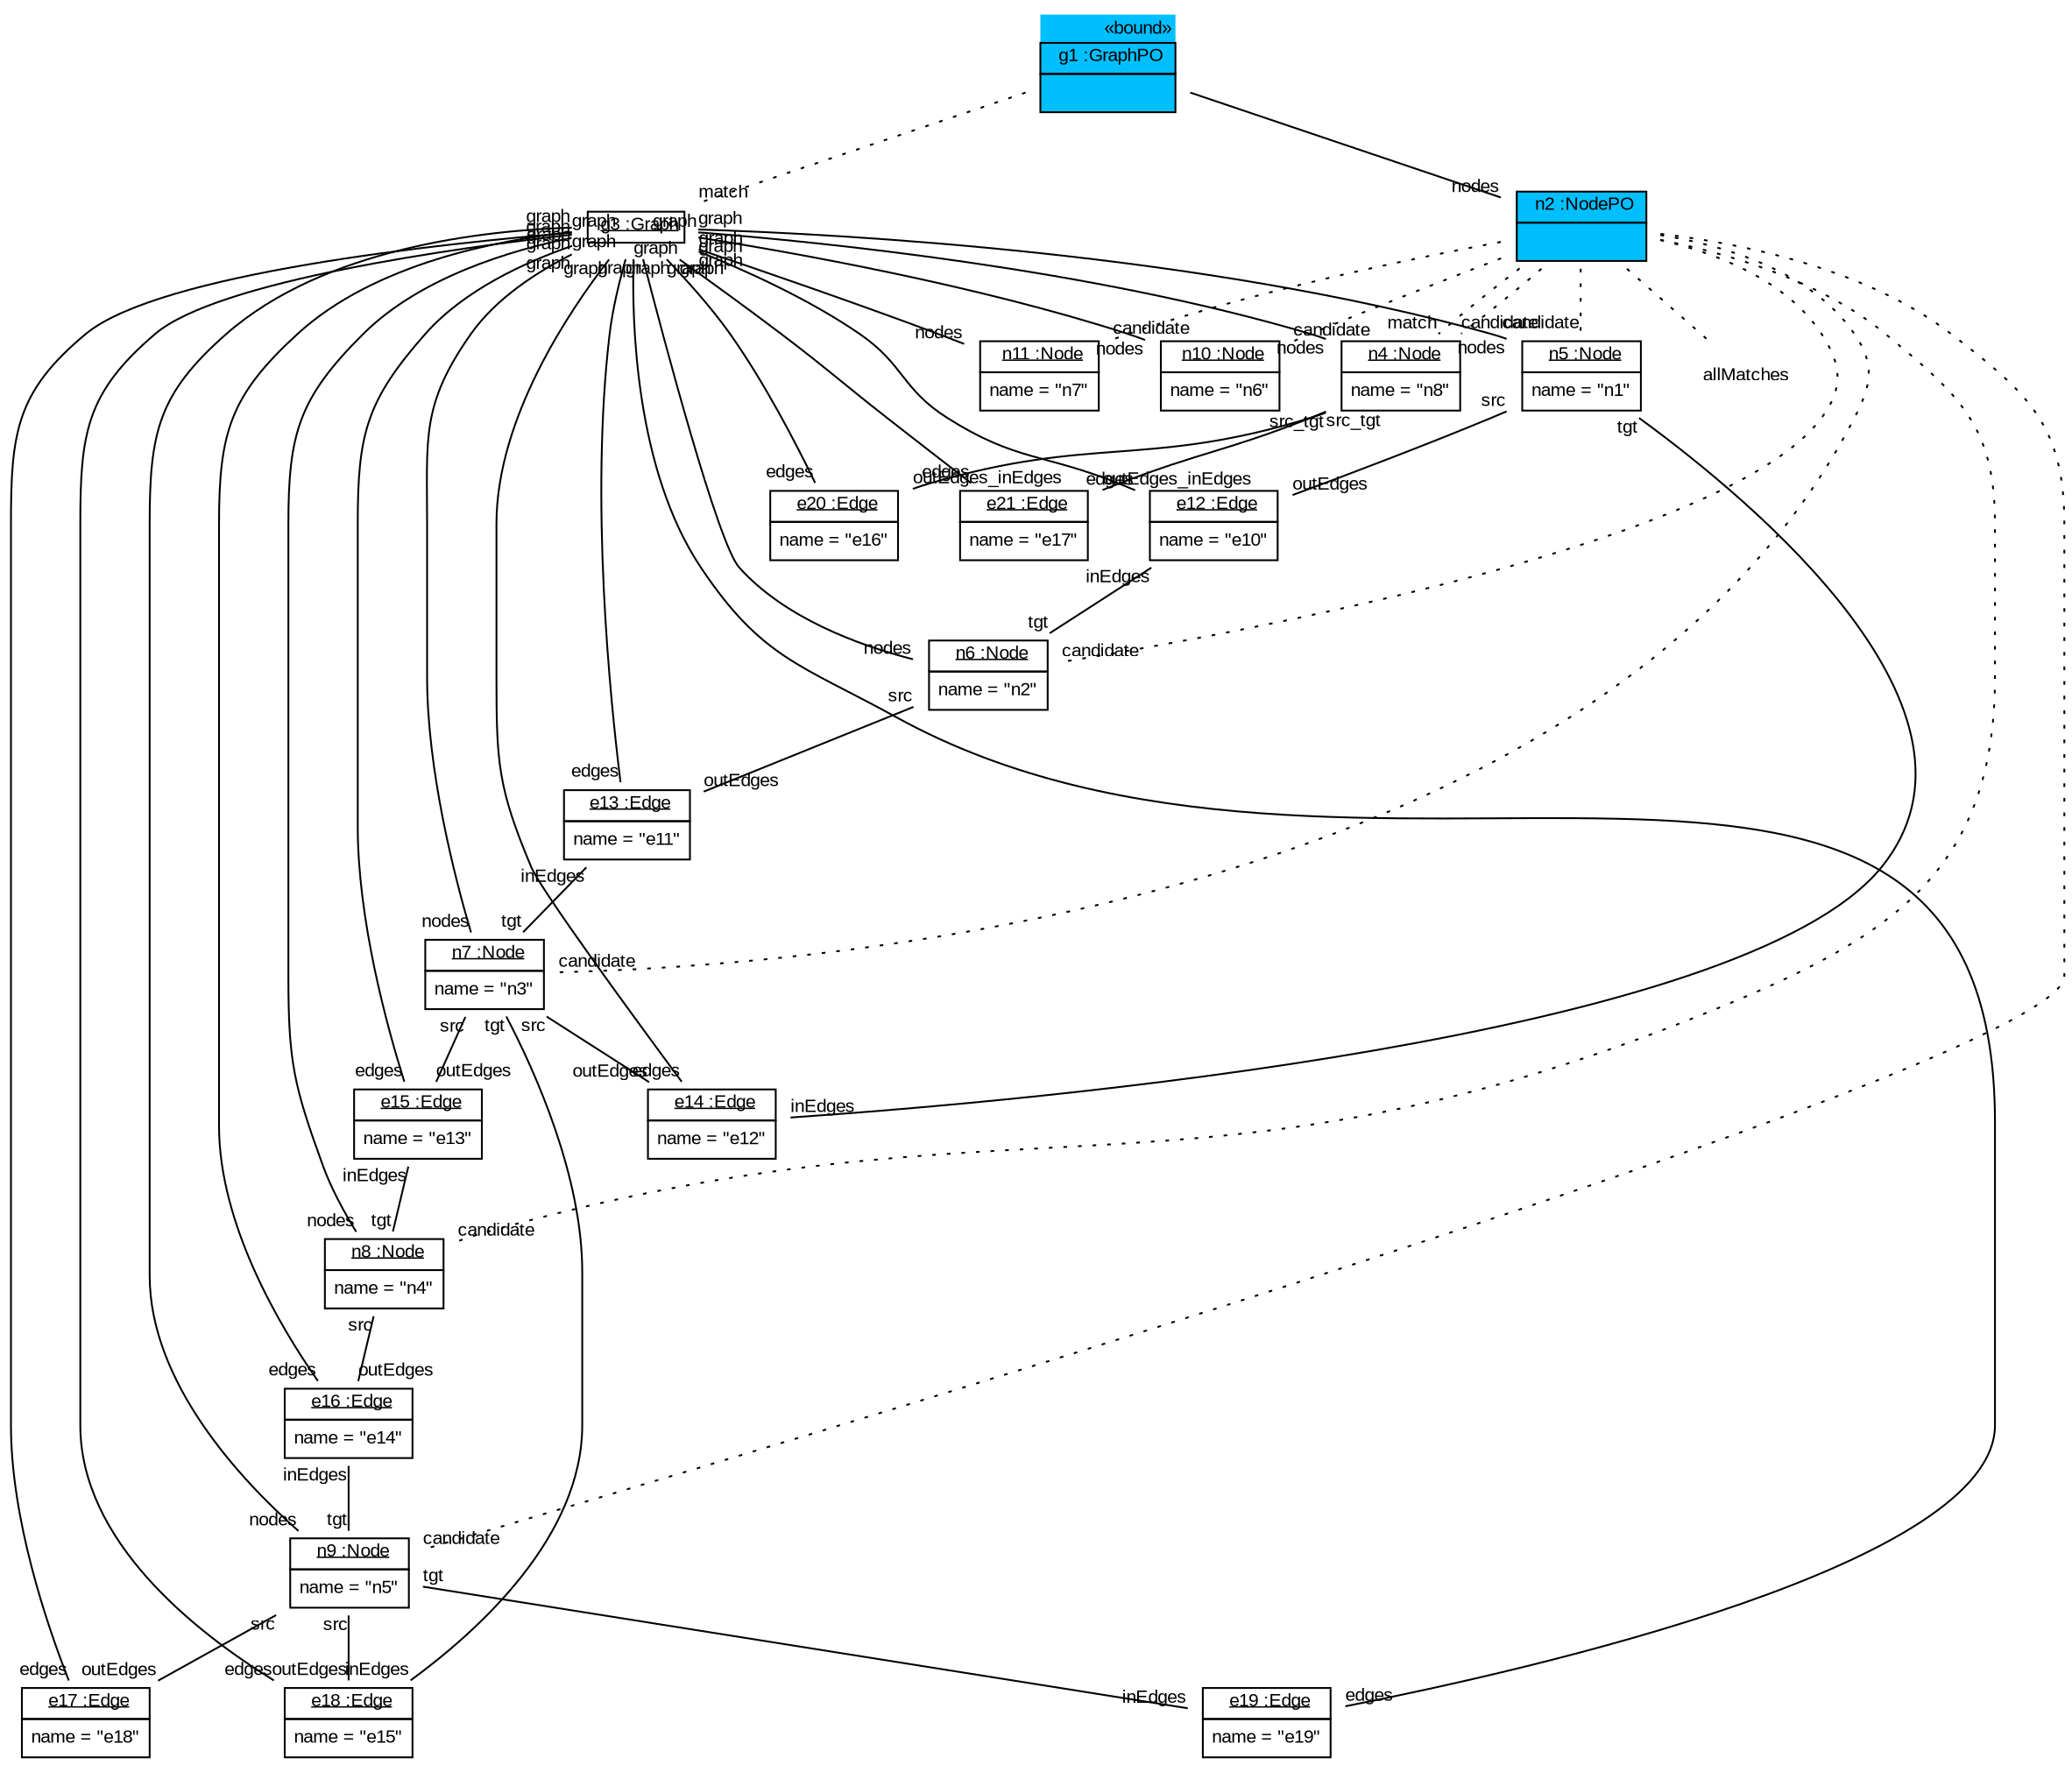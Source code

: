 graph ObjectDiagram {
   node [shape = none, fontsize = 10, fontname = "Arial"];
   edge [fontsize = 10, fontname = "Arial"];

g1 [label=<<table border='0' cellborder='1' cellspacing='0' color='black' bgcolor='deepskyblue'> <tr> <td border='0' align='right'><font color='black'>&#171;bound&#187;</font></td></tr> <tr> <td align='center'> <font color='black'> g1 :GraphPO </font></td></tr> <tr> <td align='left'> <table border='0' cellborder='0' cellspacing='0' color='black'> <tr> <td>  </td></tr></table></td></tr></table>>];
n2 [label=<<table border='0' cellborder='1' cellspacing='0' color='black' bgcolor='deepskyblue'>  <tr> <td align='center'> <font color='black'> n2 :NodePO </font></td></tr> <tr> <td align='left'> <table border='0' cellborder='0' cellspacing='0' color='black'> <tr> <td>  </td></tr></table></td></tr></table>>];
allMatches_n2 [label=allMatches];
g3 [label=<<table border='0' cellborder='1' cellspacing='0'> <tr> <td href="../../SDMLib/src/org/sdmlib/examples/helloworld/Graph.java"> <u>g3 :Graph</u></td></tr></table>>];
n5 [label=<<table border='0' cellborder='1' cellspacing='0'> <tr> <td href="../../SDMLib/src/org/sdmlib/examples/helloworld/Node.java"> <u>n5 :Node</u></td></tr><tr><td><table border='0' cellborder='0' cellspacing='0'><tr><td align='left'>name = "n1"</td></tr></table></td></tr></table>>];
e12 [label=<<table border='0' cellborder='1' cellspacing='0'> <tr> <td href="../../SDMLib/src/org/sdmlib/examples/helloworld/Edge.java"> <u>e12 :Edge</u></td></tr><tr><td><table border='0' cellborder='0' cellspacing='0'><tr><td align='left'>name = "e10"</td></tr></table></td></tr></table>>];
n6 [label=<<table border='0' cellborder='1' cellspacing='0'> <tr> <td href="../../SDMLib/src/org/sdmlib/examples/helloworld/Node.java"> <u>n6 :Node</u></td></tr><tr><td><table border='0' cellborder='0' cellspacing='0'><tr><td align='left'>name = "n2"</td></tr></table></td></tr></table>>];
e13 [label=<<table border='0' cellborder='1' cellspacing='0'> <tr> <td href="../../SDMLib/src/org/sdmlib/examples/helloworld/Edge.java"> <u>e13 :Edge</u></td></tr><tr><td><table border='0' cellborder='0' cellspacing='0'><tr><td align='left'>name = "e11"</td></tr></table></td></tr></table>>];
n7 [label=<<table border='0' cellborder='1' cellspacing='0'> <tr> <td href="../../SDMLib/src/org/sdmlib/examples/helloworld/Node.java"> <u>n7 :Node</u></td></tr><tr><td><table border='0' cellborder='0' cellspacing='0'><tr><td align='left'>name = "n3"</td></tr></table></td></tr></table>>];
e14 [label=<<table border='0' cellborder='1' cellspacing='0'> <tr> <td href="../../SDMLib/src/org/sdmlib/examples/helloworld/Edge.java"> <u>e14 :Edge</u></td></tr><tr><td><table border='0' cellborder='0' cellspacing='0'><tr><td align='left'>name = "e12"</td></tr></table></td></tr></table>>];
e15 [label=<<table border='0' cellborder='1' cellspacing='0'> <tr> <td href="../../SDMLib/src/org/sdmlib/examples/helloworld/Edge.java"> <u>e15 :Edge</u></td></tr><tr><td><table border='0' cellborder='0' cellspacing='0'><tr><td align='left'>name = "e13"</td></tr></table></td></tr></table>>];
n8 [label=<<table border='0' cellborder='1' cellspacing='0'> <tr> <td href="../../SDMLib/src/org/sdmlib/examples/helloworld/Node.java"> <u>n8 :Node</u></td></tr><tr><td><table border='0' cellborder='0' cellspacing='0'><tr><td align='left'>name = "n4"</td></tr></table></td></tr></table>>];
e16 [label=<<table border='0' cellborder='1' cellspacing='0'> <tr> <td href="../../SDMLib/src/org/sdmlib/examples/helloworld/Edge.java"> <u>e16 :Edge</u></td></tr><tr><td><table border='0' cellborder='0' cellspacing='0'><tr><td align='left'>name = "e14"</td></tr></table></td></tr></table>>];
n9 [label=<<table border='0' cellborder='1' cellspacing='0'> <tr> <td href="../../SDMLib/src/org/sdmlib/examples/helloworld/Node.java"> <u>n9 :Node</u></td></tr><tr><td><table border='0' cellborder='0' cellspacing='0'><tr><td align='left'>name = "n5"</td></tr></table></td></tr></table>>];
e17 [label=<<table border='0' cellborder='1' cellspacing='0'> <tr> <td href="../../SDMLib/src/org/sdmlib/examples/helloworld/Edge.java"> <u>e17 :Edge</u></td></tr><tr><td><table border='0' cellborder='0' cellspacing='0'><tr><td align='left'>name = "e18"</td></tr></table></td></tr></table>>];
e18 [label=<<table border='0' cellborder='1' cellspacing='0'> <tr> <td href="../../SDMLib/src/org/sdmlib/examples/helloworld/Edge.java"> <u>e18 :Edge</u></td></tr><tr><td><table border='0' cellborder='0' cellspacing='0'><tr><td align='left'>name = "e15"</td></tr></table></td></tr></table>>];
e19 [label=<<table border='0' cellborder='1' cellspacing='0'> <tr> <td href="../../SDMLib/src/org/sdmlib/examples/helloworld/Edge.java"> <u>e19 :Edge</u></td></tr><tr><td><table border='0' cellborder='0' cellspacing='0'><tr><td align='left'>name = "e19"</td></tr></table></td></tr></table>>];
n10 [label=<<table border='0' cellborder='1' cellspacing='0'> <tr> <td href="../../SDMLib/src/org/sdmlib/examples/helloworld/Node.java"> <u>n10 :Node</u></td></tr><tr><td><table border='0' cellborder='0' cellspacing='0'><tr><td align='left'>name = "n6"</td></tr></table></td></tr></table>>];
n11 [label=<<table border='0' cellborder='1' cellspacing='0'> <tr> <td href="../../SDMLib/src/org/sdmlib/examples/helloworld/Node.java"> <u>n11 :Node</u></td></tr><tr><td><table border='0' cellborder='0' cellspacing='0'><tr><td align='left'>name = "n7"</td></tr></table></td></tr></table>>];
n4 [label=<<table border='0' cellborder='1' cellspacing='0'> <tr> <td href="../../SDMLib/src/org/sdmlib/examples/helloworld/Node.java"> <u>n4 :Node</u></td></tr><tr><td><table border='0' cellborder='0' cellspacing='0'><tr><td align='left'>name = "n8"</td></tr></table></td></tr></table>>];
e20 [label=<<table border='0' cellborder='1' cellspacing='0'> <tr> <td href="../../SDMLib/src/org/sdmlib/examples/helloworld/Edge.java"> <u>e20 :Edge</u></td></tr><tr><td><table border='0' cellborder='0' cellspacing='0'><tr><td align='left'>name = "e16"</td></tr></table></td></tr></table>>];
e21 [label=<<table border='0' cellborder='1' cellspacing='0'> <tr> <td href="../../SDMLib/src/org/sdmlib/examples/helloworld/Edge.java"> <u>e21 :Edge</u></td></tr><tr><td><table border='0' cellborder='0' cellspacing='0'><tr><td align='left'>name = "e17"</td></tr></table></td></tr></table>>];

g1 -- g3 [headlabel = "match" style="dotted" color="black" fontcolor="black"];
n2 -- allMatches_n2 [style="dotted"];
n2 -- n4 [headlabel = "match" style="dotted" color="black" fontcolor="black"];
n2 -- n5 [headlabel = "candidate" style="dotted" color="black" fontcolor="black"];
n2 -- n6 [headlabel = "candidate" style="dotted" color="black" fontcolor="black"];
n2 -- n7 [headlabel = "candidate" style="dotted" color="black" fontcolor="black"];
n2 -- n8 [headlabel = "candidate" style="dotted" color="black" fontcolor="black"];
n2 -- n9 [headlabel = "candidate" style="dotted" color="black" fontcolor="black"];
n2 -- n10 [headlabel = "candidate" style="dotted" color="black" fontcolor="black"];
n2 -- n11 [headlabel = "candidate" style="dotted" color="black" fontcolor="black"];
n2 -- n4 [headlabel = "candidate" style="dotted" color="black" fontcolor="black"];
g1 -- n2 [headlabel = "nodes" taillabel = "" color="black" fontcolor="black"];
g3 -- n5 [headlabel = "nodes" taillabel = "graph"];
g3 -- n6 [headlabel = "nodes" taillabel = "graph"];
g3 -- n7 [headlabel = "nodes" taillabel = "graph"];
g3 -- n8 [headlabel = "nodes" taillabel = "graph"];
g3 -- n9 [headlabel = "nodes" taillabel = "graph"];
g3 -- n10 [headlabel = "nodes" taillabel = "graph"];
g3 -- n11 [headlabel = "nodes" taillabel = "graph"];
g3 -- n4 [headlabel = "nodes" taillabel = "graph"];
g3 -- e17 [headlabel = "edges" taillabel = "graph"];
g3 -- e19 [headlabel = "edges" taillabel = "graph"];
g3 -- e12 [headlabel = "edges" taillabel = "graph"];
g3 -- e13 [headlabel = "edges" taillabel = "graph"];
g3 -- e14 [headlabel = "edges" taillabel = "graph"];
g3 -- e15 [headlabel = "edges" taillabel = "graph"];
g3 -- e16 [headlabel = "edges" taillabel = "graph"];
g3 -- e18 [headlabel = "edges" taillabel = "graph"];
g3 -- e20 [headlabel = "edges" taillabel = "graph"];
g3 -- e21 [headlabel = "edges" taillabel = "graph"];
n5 -- e12 [headlabel = "outEdges" taillabel = "src"];
n5 -- e14 [headlabel = "inEdges" taillabel = "tgt"];
e12 -- n6 [headlabel = "tgt" taillabel = "inEdges"];
n6 -- e13 [headlabel = "outEdges" taillabel = "src"];
e13 -- n7 [headlabel = "tgt" taillabel = "inEdges"];
n7 -- e14 [headlabel = "outEdges" taillabel = "src"];
n7 -- e15 [headlabel = "outEdges" taillabel = "src"];
n7 -- e18 [headlabel = "inEdges" taillabel = "tgt"];
e15 -- n8 [headlabel = "tgt" taillabel = "inEdges"];
n8 -- e16 [headlabel = "outEdges" taillabel = "src"];
e16 -- n9 [headlabel = "tgt" taillabel = "inEdges"];
n9 -- e17 [headlabel = "outEdges" taillabel = "src"];
n9 -- e18 [headlabel = "outEdges" taillabel = "src"];
n9 -- e19 [headlabel = "inEdges" taillabel = "tgt"];
n4 -- e20 [headlabel = "outEdges_inEdges" taillabel = "src_tgt"];
n4 -- e21 [headlabel = "outEdges_inEdges" taillabel = "src_tgt"];
}

